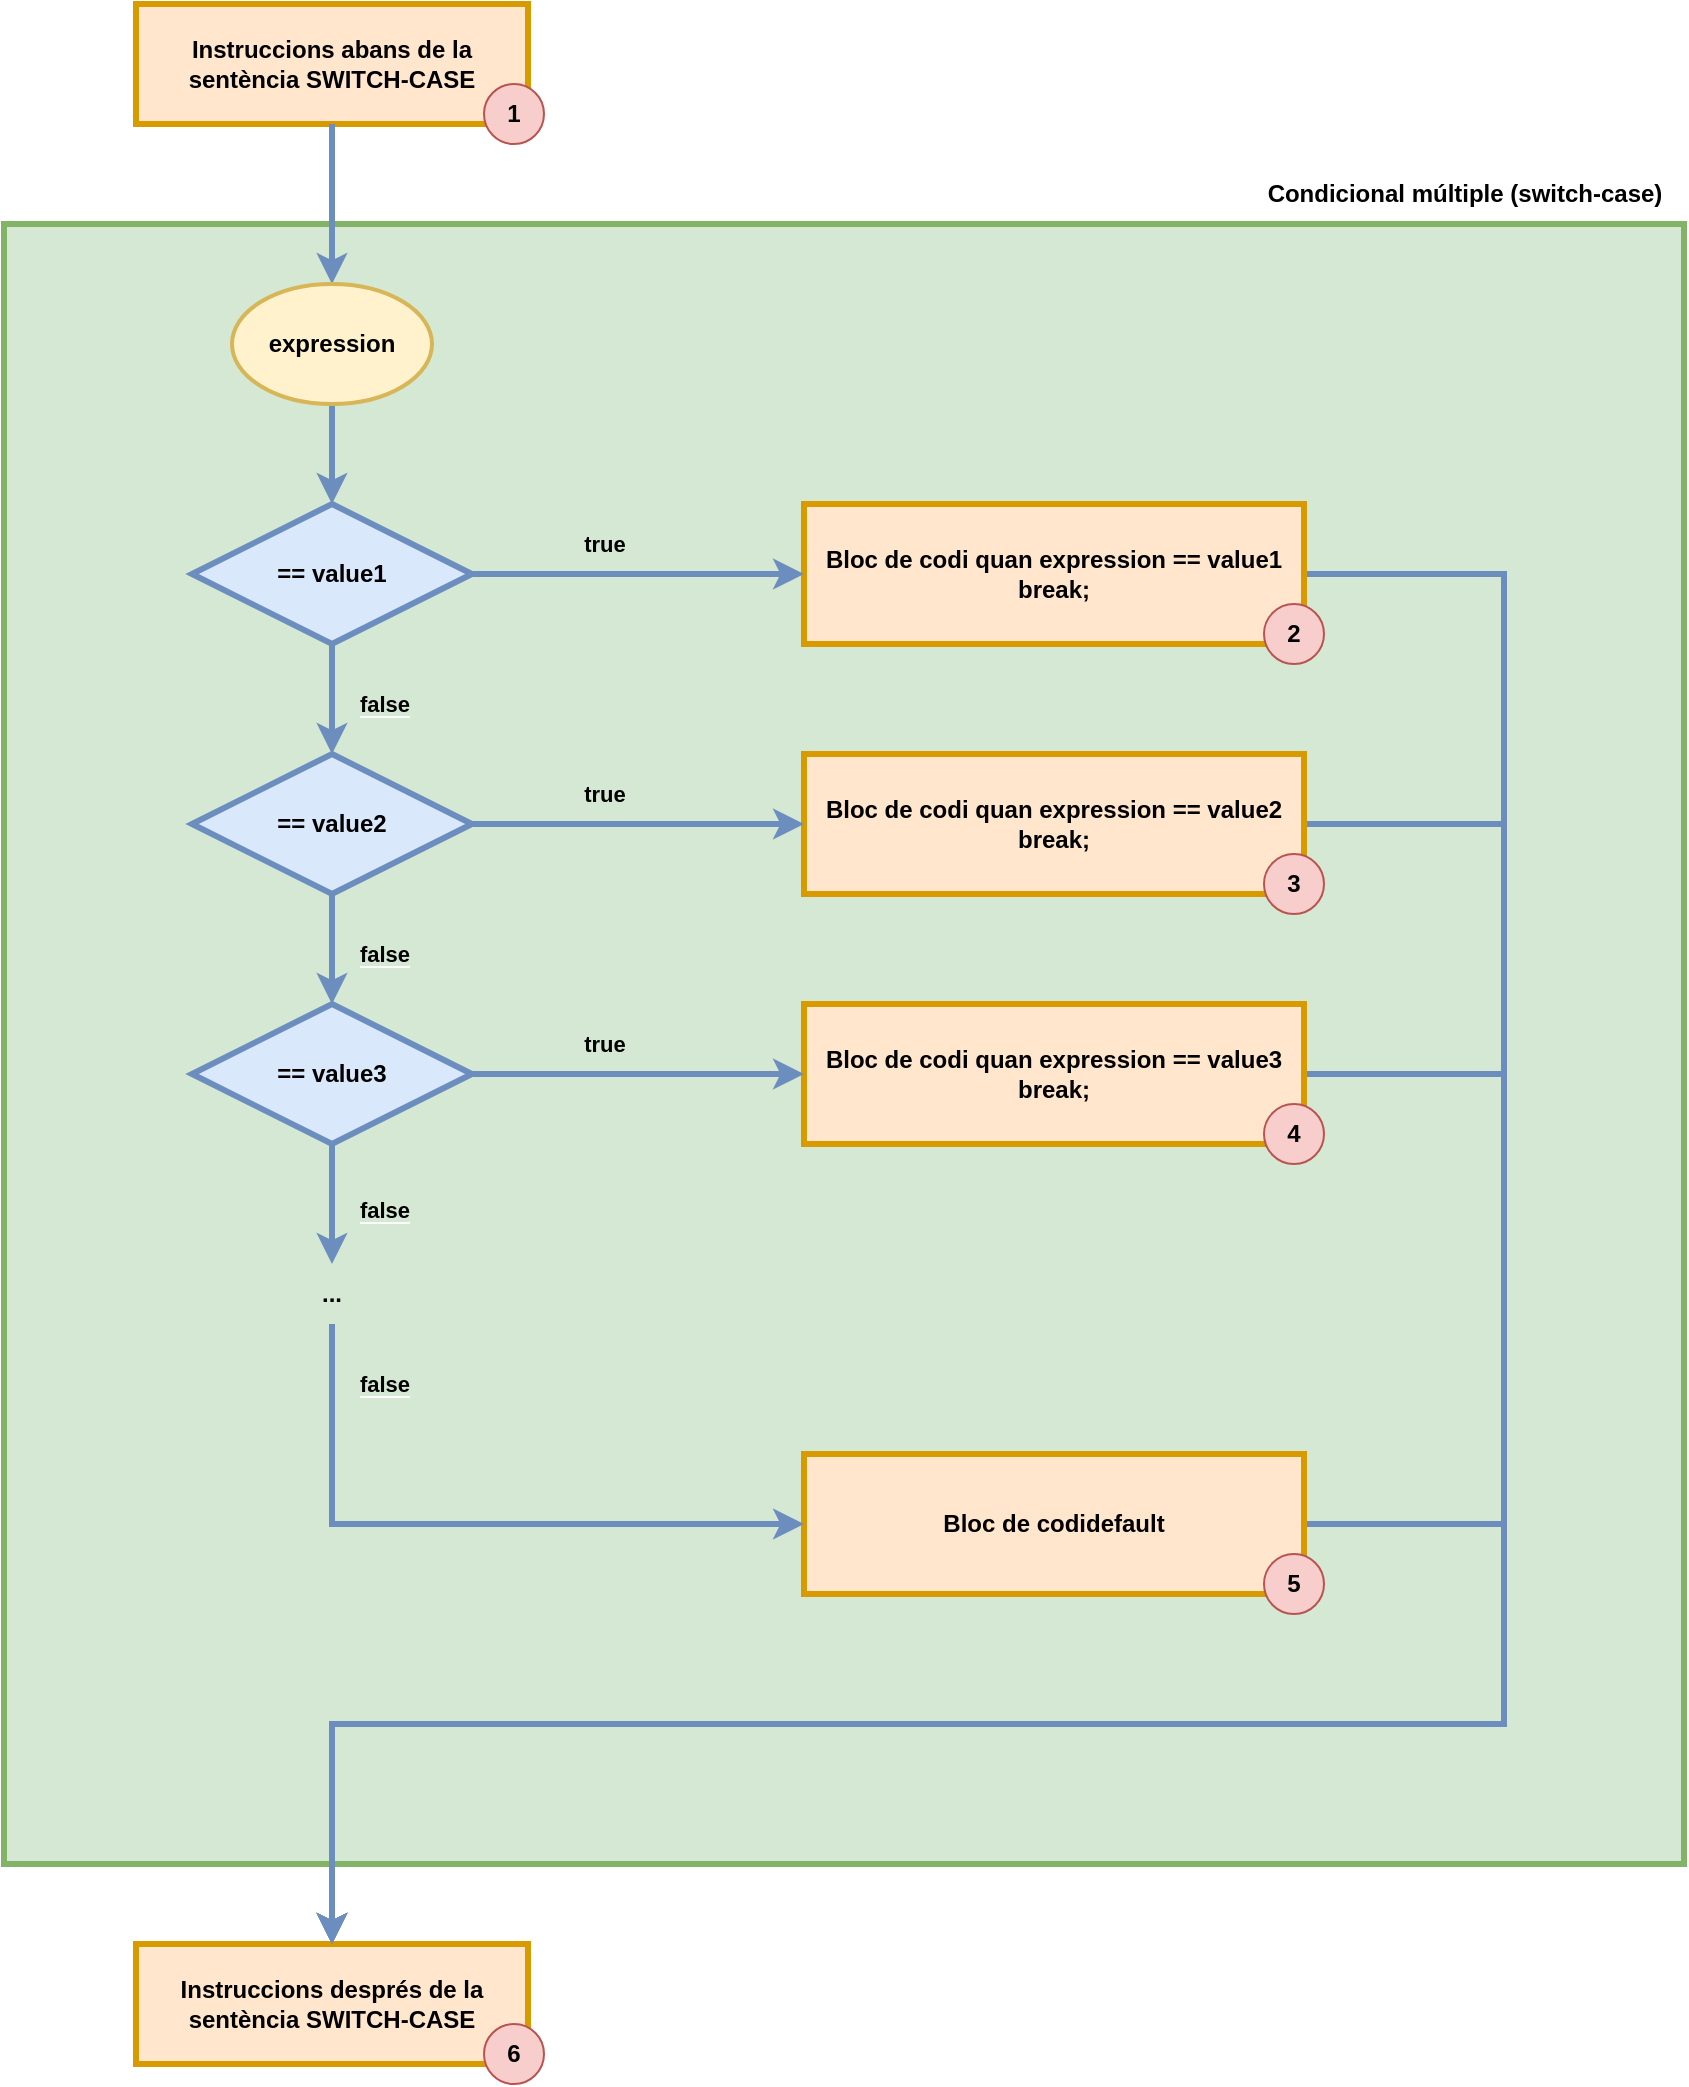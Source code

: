 <mxfile version="24.7.16">
  <diagram name="Page-1" id="T-gzN3W7ZyekmYyn_9fb">
    <mxGraphModel dx="2390" dy="1252" grid="1" gridSize="10" guides="1" tooltips="1" connect="1" arrows="1" fold="1" page="1" pageScale="1" pageWidth="827" pageHeight="1169" math="0" shadow="0">
      <root>
        <mxCell id="0" />
        <mxCell id="1" parent="0" />
        <mxCell id="jVJgHR4kwDVV8evpO-Ld-1" value="" style="verticalLabelPosition=top;verticalAlign=bottom;html=1;shape=mxgraph.basic.rect;fillColor2=none;strokeWidth=3;size=20;indent=100;fillColor=#d5e8d4;strokeColor=#82b366;align=right;horizontal=1;labelPosition=left;labelBackgroundColor=#ffffff;" vertex="1" parent="1">
          <mxGeometry x="250" y="320" width="840" height="820" as="geometry" />
        </mxCell>
        <mxCell id="jVJgHR4kwDVV8evpO-Ld-2" value="&lt;b&gt;Instruccions abans de la sentència SWITCH-CASE&lt;br&gt;&lt;/b&gt;" style="rounded=0;whiteSpace=wrap;html=1;fillColor=#ffe6cc;strokeColor=#d79b00;strokeWidth=3;" vertex="1" parent="1">
          <mxGeometry x="316" y="210" width="196" height="60" as="geometry" />
        </mxCell>
        <mxCell id="jVJgHR4kwDVV8evpO-Ld-3" value="&lt;b&gt;== value1&lt;/b&gt;" style="strokeWidth=3;html=1;shape=mxgraph.flowchart.decision;whiteSpace=wrap;fillColor=#dae8fc;strokeColor=#6c8ebf;" vertex="1" parent="1">
          <mxGeometry x="344" y="460" width="140" height="70" as="geometry" />
        </mxCell>
        <mxCell id="jVJgHR4kwDVV8evpO-Ld-4" value="" style="endArrow=classic;html=1;rounded=0;fillColor=#dae8fc;strokeColor=#6c8ebf;strokeWidth=3;entryX=0.5;entryY=0;entryDx=0;entryDy=0;entryPerimeter=0;" edge="1" parent="1" source="jVJgHR4kwDVV8evpO-Ld-2" target="jVJgHR4kwDVV8evpO-Ld-29">
          <mxGeometry width="50" height="50" relative="1" as="geometry">
            <mxPoint x="390" y="570" as="sourcePoint" />
            <mxPoint x="420" y="340" as="targetPoint" />
          </mxGeometry>
        </mxCell>
        <mxCell id="jVJgHR4kwDVV8evpO-Ld-53" style="edgeStyle=orthogonalEdgeStyle;rounded=0;orthogonalLoop=1;jettySize=auto;html=1;entryX=0.5;entryY=0;entryDx=0;entryDy=0;strokeWidth=3;fillColor=#dae8fc;strokeColor=#6c8ebf;" edge="1" parent="1" source="jVJgHR4kwDVV8evpO-Ld-6" target="jVJgHR4kwDVV8evpO-Ld-8">
          <mxGeometry relative="1" as="geometry">
            <Array as="points">
              <mxPoint x="1000" y="495" />
              <mxPoint x="1000" y="1070" />
              <mxPoint x="414" y="1070" />
            </Array>
          </mxGeometry>
        </mxCell>
        <mxCell id="jVJgHR4kwDVV8evpO-Ld-6" value="&lt;div&gt;&lt;b&gt;Bloc de codi quan expression == value1&lt;/b&gt;&lt;/div&gt;&lt;div&gt;&lt;b&gt;break;&lt;br&gt;&lt;/b&gt;&lt;/div&gt;" style="rounded=0;whiteSpace=wrap;html=1;fillColor=#ffe6cc;strokeColor=#d79b00;strokeWidth=3;" vertex="1" parent="1">
          <mxGeometry x="650" y="460" width="250" height="70" as="geometry" />
        </mxCell>
        <mxCell id="jVJgHR4kwDVV8evpO-Ld-7" value="&lt;b&gt;true&lt;/b&gt;" style="endArrow=classic;html=1;rounded=0;exitX=1;exitY=0.5;exitDx=0;exitDy=0;exitPerimeter=0;fillColor=#dae8fc;strokeColor=#6c8ebf;jumpSize=20;strokeWidth=3;labelBackgroundColor=#d5e8d4;edgeStyle=orthogonalEdgeStyle;" edge="1" parent="1" source="jVJgHR4kwDVV8evpO-Ld-3" target="jVJgHR4kwDVV8evpO-Ld-6">
          <mxGeometry x="-0.205" y="15" width="50" height="50" relative="1" as="geometry">
            <mxPoint x="360" y="570" as="sourcePoint" />
            <mxPoint x="410" y="520" as="targetPoint" />
            <mxPoint as="offset" />
          </mxGeometry>
        </mxCell>
        <mxCell id="jVJgHR4kwDVV8evpO-Ld-8" value="&lt;b&gt;Instruccions després de la sentència SWITCH-CASE&lt;br&gt;&lt;/b&gt;" style="rounded=0;whiteSpace=wrap;html=1;fillColor=#ffe6cc;strokeColor=#d79b00;strokeWidth=3;" vertex="1" parent="1">
          <mxGeometry x="316" y="1180" width="196" height="60" as="geometry" />
        </mxCell>
        <mxCell id="jVJgHR4kwDVV8evpO-Ld-9" value="&lt;div&gt;&lt;b&gt;Condicional múltiple (switch-case)&lt;br&gt;&lt;/b&gt;&lt;/div&gt;" style="text;html=1;align=center;verticalAlign=middle;resizable=0;points=[];autosize=1;strokeColor=none;fillColor=none;" vertex="1" parent="1">
          <mxGeometry x="870" y="290" width="220" height="30" as="geometry" />
        </mxCell>
        <mxCell id="jVJgHR4kwDVV8evpO-Ld-10" value="&lt;b&gt;1&lt;/b&gt;" style="ellipse;whiteSpace=wrap;html=1;aspect=fixed;fillColor=#f8cecc;strokeColor=#b85450;" vertex="1" parent="1">
          <mxGeometry x="490" y="250" width="30" height="30" as="geometry" />
        </mxCell>
        <mxCell id="jVJgHR4kwDVV8evpO-Ld-11" value="&lt;span&gt;2&lt;/span&gt;" style="ellipse;whiteSpace=wrap;html=1;aspect=fixed;fillColor=#f8cecc;strokeColor=#b85450;fontStyle=1" vertex="1" parent="1">
          <mxGeometry x="880" y="510" width="30" height="30" as="geometry" />
        </mxCell>
        <mxCell id="jVJgHR4kwDVV8evpO-Ld-28" value="6" style="ellipse;whiteSpace=wrap;html=1;aspect=fixed;fillColor=#f8cecc;strokeColor=#b85450;fontStyle=1" vertex="1" parent="1">
          <mxGeometry x="490" y="1220" width="30" height="30" as="geometry" />
        </mxCell>
        <mxCell id="jVJgHR4kwDVV8evpO-Ld-31" style="edgeStyle=orthogonalEdgeStyle;rounded=0;orthogonalLoop=1;jettySize=auto;html=1;strokeWidth=3;fillColor=#dae8fc;strokeColor=#6c8ebf;" edge="1" parent="1" source="jVJgHR4kwDVV8evpO-Ld-29" target="jVJgHR4kwDVV8evpO-Ld-3">
          <mxGeometry relative="1" as="geometry" />
        </mxCell>
        <mxCell id="jVJgHR4kwDVV8evpO-Ld-29" value="&lt;b&gt;expression&lt;/b&gt;" style="strokeWidth=2;html=1;shape=mxgraph.flowchart.start_2;whiteSpace=wrap;fillColor=#fff2cc;strokeColor=#d6b656;" vertex="1" parent="1">
          <mxGeometry x="364" y="350" width="100" height="60" as="geometry" />
        </mxCell>
        <mxCell id="jVJgHR4kwDVV8evpO-Ld-32" value="&lt;b&gt;== value2&lt;/b&gt;" style="strokeWidth=3;html=1;shape=mxgraph.flowchart.decision;whiteSpace=wrap;fillColor=#dae8fc;strokeColor=#6c8ebf;" vertex="1" parent="1">
          <mxGeometry x="344" y="585" width="140" height="70" as="geometry" />
        </mxCell>
        <mxCell id="jVJgHR4kwDVV8evpO-Ld-60" style="edgeStyle=orthogonalEdgeStyle;rounded=0;orthogonalLoop=1;jettySize=auto;html=1;entryX=0.5;entryY=0;entryDx=0;entryDy=0;strokeWidth=3;fillColor=#dae8fc;strokeColor=#6c8ebf;" edge="1" parent="1" source="jVJgHR4kwDVV8evpO-Ld-33" target="jVJgHR4kwDVV8evpO-Ld-8">
          <mxGeometry relative="1" as="geometry">
            <Array as="points">
              <mxPoint x="1000" y="620" />
              <mxPoint x="1000" y="1070" />
              <mxPoint x="414" y="1070" />
            </Array>
          </mxGeometry>
        </mxCell>
        <mxCell id="jVJgHR4kwDVV8evpO-Ld-33" value="&lt;div&gt;&lt;b&gt;Bloc de codi quan expression == value2&lt;/b&gt;&lt;/div&gt;&lt;div&gt;&lt;b&gt;break;&lt;/b&gt;&lt;/div&gt;" style="rounded=0;whiteSpace=wrap;html=1;fillColor=#ffe6cc;strokeColor=#d79b00;strokeWidth=3;" vertex="1" parent="1">
          <mxGeometry x="650" y="585" width="250" height="70" as="geometry" />
        </mxCell>
        <mxCell id="jVJgHR4kwDVV8evpO-Ld-34" value="&lt;b&gt;true&lt;/b&gt;" style="endArrow=classic;html=1;rounded=0;exitX=1;exitY=0.5;exitDx=0;exitDy=0;exitPerimeter=0;fillColor=#dae8fc;strokeColor=#6c8ebf;jumpSize=20;strokeWidth=3;labelBackgroundColor=#d5e8d4;edgeStyle=orthogonalEdgeStyle;" edge="1" parent="1" source="jVJgHR4kwDVV8evpO-Ld-32" target="jVJgHR4kwDVV8evpO-Ld-33">
          <mxGeometry x="-0.205" y="15" width="50" height="50" relative="1" as="geometry">
            <mxPoint x="360" y="695" as="sourcePoint" />
            <mxPoint x="410" y="645" as="targetPoint" />
            <mxPoint as="offset" />
          </mxGeometry>
        </mxCell>
        <mxCell id="jVJgHR4kwDVV8evpO-Ld-35" value="3" style="ellipse;whiteSpace=wrap;html=1;aspect=fixed;fillColor=#f8cecc;strokeColor=#b85450;fontStyle=1" vertex="1" parent="1">
          <mxGeometry x="880" y="635" width="30" height="30" as="geometry" />
        </mxCell>
        <mxCell id="jVJgHR4kwDVV8evpO-Ld-36" value="&lt;b&gt;&lt;span style=&quot;background-color: rgb(213, 232, 212);&quot;&gt;false&lt;/span&gt;&lt;/b&gt;" style="edgeStyle=orthogonalEdgeStyle;rounded=0;orthogonalLoop=1;jettySize=auto;html=1;entryX=0.5;entryY=0;entryDx=0;entryDy=0;entryPerimeter=0;strokeWidth=3;fillColor=#dae8fc;strokeColor=#6c8ebf;" edge="1" parent="1" source="jVJgHR4kwDVV8evpO-Ld-3" target="jVJgHR4kwDVV8evpO-Ld-32">
          <mxGeometry x="0.091" y="26" relative="1" as="geometry">
            <mxPoint as="offset" />
          </mxGeometry>
        </mxCell>
        <mxCell id="jVJgHR4kwDVV8evpO-Ld-37" value="&lt;b&gt;== value3&lt;/b&gt;" style="strokeWidth=3;html=1;shape=mxgraph.flowchart.decision;whiteSpace=wrap;fillColor=#dae8fc;strokeColor=#6c8ebf;" vertex="1" parent="1">
          <mxGeometry x="344" y="710" width="140" height="70" as="geometry" />
        </mxCell>
        <mxCell id="jVJgHR4kwDVV8evpO-Ld-59" style="edgeStyle=orthogonalEdgeStyle;rounded=0;orthogonalLoop=1;jettySize=auto;html=1;exitX=1;exitY=0.5;exitDx=0;exitDy=0;entryX=0.5;entryY=0;entryDx=0;entryDy=0;strokeWidth=3;fillColor=#dae8fc;strokeColor=#6c8ebf;" edge="1" parent="1" source="jVJgHR4kwDVV8evpO-Ld-38" target="jVJgHR4kwDVV8evpO-Ld-8">
          <mxGeometry relative="1" as="geometry">
            <Array as="points">
              <mxPoint x="1000" y="745" />
              <mxPoint x="1000" y="1070" />
              <mxPoint x="414" y="1070" />
            </Array>
          </mxGeometry>
        </mxCell>
        <mxCell id="jVJgHR4kwDVV8evpO-Ld-38" value="&lt;div&gt;&lt;b&gt;Bloc de codi quan expression == value3&lt;/b&gt;&lt;/div&gt;&lt;div&gt;&lt;b&gt;break;&lt;/b&gt;&lt;/div&gt;" style="rounded=0;whiteSpace=wrap;html=1;fillColor=#ffe6cc;strokeColor=#d79b00;strokeWidth=3;" vertex="1" parent="1">
          <mxGeometry x="650" y="710" width="250" height="70" as="geometry" />
        </mxCell>
        <mxCell id="jVJgHR4kwDVV8evpO-Ld-39" value="&lt;b&gt;true&lt;/b&gt;" style="endArrow=classic;html=1;rounded=0;exitX=1;exitY=0.5;exitDx=0;exitDy=0;exitPerimeter=0;fillColor=#dae8fc;strokeColor=#6c8ebf;jumpSize=20;strokeWidth=3;labelBackgroundColor=#d5e8d4;edgeStyle=orthogonalEdgeStyle;" edge="1" parent="1" source="jVJgHR4kwDVV8evpO-Ld-37" target="jVJgHR4kwDVV8evpO-Ld-38">
          <mxGeometry x="-0.205" y="15" width="50" height="50" relative="1" as="geometry">
            <mxPoint x="360" y="820" as="sourcePoint" />
            <mxPoint x="410" y="770" as="targetPoint" />
            <mxPoint as="offset" />
          </mxGeometry>
        </mxCell>
        <mxCell id="jVJgHR4kwDVV8evpO-Ld-40" value="4" style="ellipse;whiteSpace=wrap;html=1;aspect=fixed;fillColor=#f8cecc;strokeColor=#b85450;fontStyle=1" vertex="1" parent="1">
          <mxGeometry x="880" y="760" width="30" height="30" as="geometry" />
        </mxCell>
        <mxCell id="jVJgHR4kwDVV8evpO-Ld-41" value="&lt;b&gt;&lt;span style=&quot;background-color: rgb(213, 232, 212);&quot;&gt;false&lt;/span&gt;&lt;/b&gt;" style="edgeStyle=orthogonalEdgeStyle;rounded=0;orthogonalLoop=1;jettySize=auto;html=1;entryX=0.5;entryY=0;entryDx=0;entryDy=0;entryPerimeter=0;strokeWidth=3;fillColor=#dae8fc;strokeColor=#6c8ebf;exitX=0.5;exitY=1;exitDx=0;exitDy=0;exitPerimeter=0;" edge="1" parent="1" target="jVJgHR4kwDVV8evpO-Ld-37" source="jVJgHR4kwDVV8evpO-Ld-32">
          <mxGeometry x="0.091" y="26" relative="1" as="geometry">
            <mxPoint x="414" y="655" as="sourcePoint" />
            <mxPoint as="offset" />
          </mxGeometry>
        </mxCell>
        <mxCell id="jVJgHR4kwDVV8evpO-Ld-44" value="&lt;b style=&quot;background-color: rgb(213, 232, 212);&quot;&gt;...&lt;/b&gt;" style="text;html=1;align=center;verticalAlign=middle;whiteSpace=wrap;rounded=0;" vertex="1" parent="1">
          <mxGeometry x="384" y="840" width="60" height="30" as="geometry" />
        </mxCell>
        <mxCell id="jVJgHR4kwDVV8evpO-Ld-47" value="&lt;b&gt;&lt;span style=&quot;background-color: rgb(213, 232, 212);&quot;&gt;false&lt;/span&gt;&lt;/b&gt;" style="edgeStyle=orthogonalEdgeStyle;rounded=0;orthogonalLoop=1;jettySize=auto;html=1;entryX=0.5;entryY=0;entryDx=0;entryDy=0;strokeWidth=3;fillColor=#dae8fc;strokeColor=#6c8ebf;" edge="1" parent="1" source="jVJgHR4kwDVV8evpO-Ld-37" target="jVJgHR4kwDVV8evpO-Ld-44">
          <mxGeometry x="0.091" y="26" relative="1" as="geometry">
            <mxPoint x="413.76" y="780" as="sourcePoint" />
            <mxPoint as="offset" />
            <mxPoint x="413.76" y="835" as="targetPoint" />
          </mxGeometry>
        </mxCell>
        <mxCell id="jVJgHR4kwDVV8evpO-Ld-58" style="edgeStyle=orthogonalEdgeStyle;rounded=0;orthogonalLoop=1;jettySize=auto;html=1;entryX=0.5;entryY=0;entryDx=0;entryDy=0;exitX=1;exitY=0.5;exitDx=0;exitDy=0;strokeWidth=3;fillColor=#dae8fc;strokeColor=#6c8ebf;" edge="1" parent="1" source="jVJgHR4kwDVV8evpO-Ld-49" target="jVJgHR4kwDVV8evpO-Ld-8">
          <mxGeometry relative="1" as="geometry">
            <Array as="points">
              <mxPoint x="1000" y="970" />
              <mxPoint x="1000" y="1070" />
              <mxPoint x="414" y="1070" />
            </Array>
          </mxGeometry>
        </mxCell>
        <mxCell id="jVJgHR4kwDVV8evpO-Ld-49" value="&lt;div&gt;&lt;b&gt;Bloc de codidefault&lt;/b&gt;&lt;/div&gt;" style="rounded=0;whiteSpace=wrap;html=1;fillColor=#ffe6cc;strokeColor=#d79b00;strokeWidth=3;" vertex="1" parent="1">
          <mxGeometry x="650" y="935" width="250" height="70" as="geometry" />
        </mxCell>
        <mxCell id="jVJgHR4kwDVV8evpO-Ld-51" value="5" style="ellipse;whiteSpace=wrap;html=1;aspect=fixed;fillColor=#f8cecc;strokeColor=#b85450;fontStyle=1" vertex="1" parent="1">
          <mxGeometry x="880" y="985" width="30" height="30" as="geometry" />
        </mxCell>
        <mxCell id="jVJgHR4kwDVV8evpO-Ld-52" value="&lt;b&gt;&lt;span style=&quot;background-color: rgb(213, 232, 212);&quot;&gt;false&lt;/span&gt;&lt;/b&gt;" style="edgeStyle=orthogonalEdgeStyle;rounded=0;orthogonalLoop=1;jettySize=auto;html=1;entryX=0;entryY=0.5;entryDx=0;entryDy=0;strokeWidth=3;fillColor=#dae8fc;strokeColor=#6c8ebf;exitX=0.5;exitY=1;exitDx=0;exitDy=0;" edge="1" parent="1" target="jVJgHR4kwDVV8evpO-Ld-49" source="jVJgHR4kwDVV8evpO-Ld-44">
          <mxGeometry x="-0.821" y="26" relative="1" as="geometry">
            <mxPoint x="414" y="880" as="sourcePoint" />
            <mxPoint as="offset" />
            <mxPoint x="414" y="935" as="targetPoint" />
          </mxGeometry>
        </mxCell>
      </root>
    </mxGraphModel>
  </diagram>
</mxfile>
